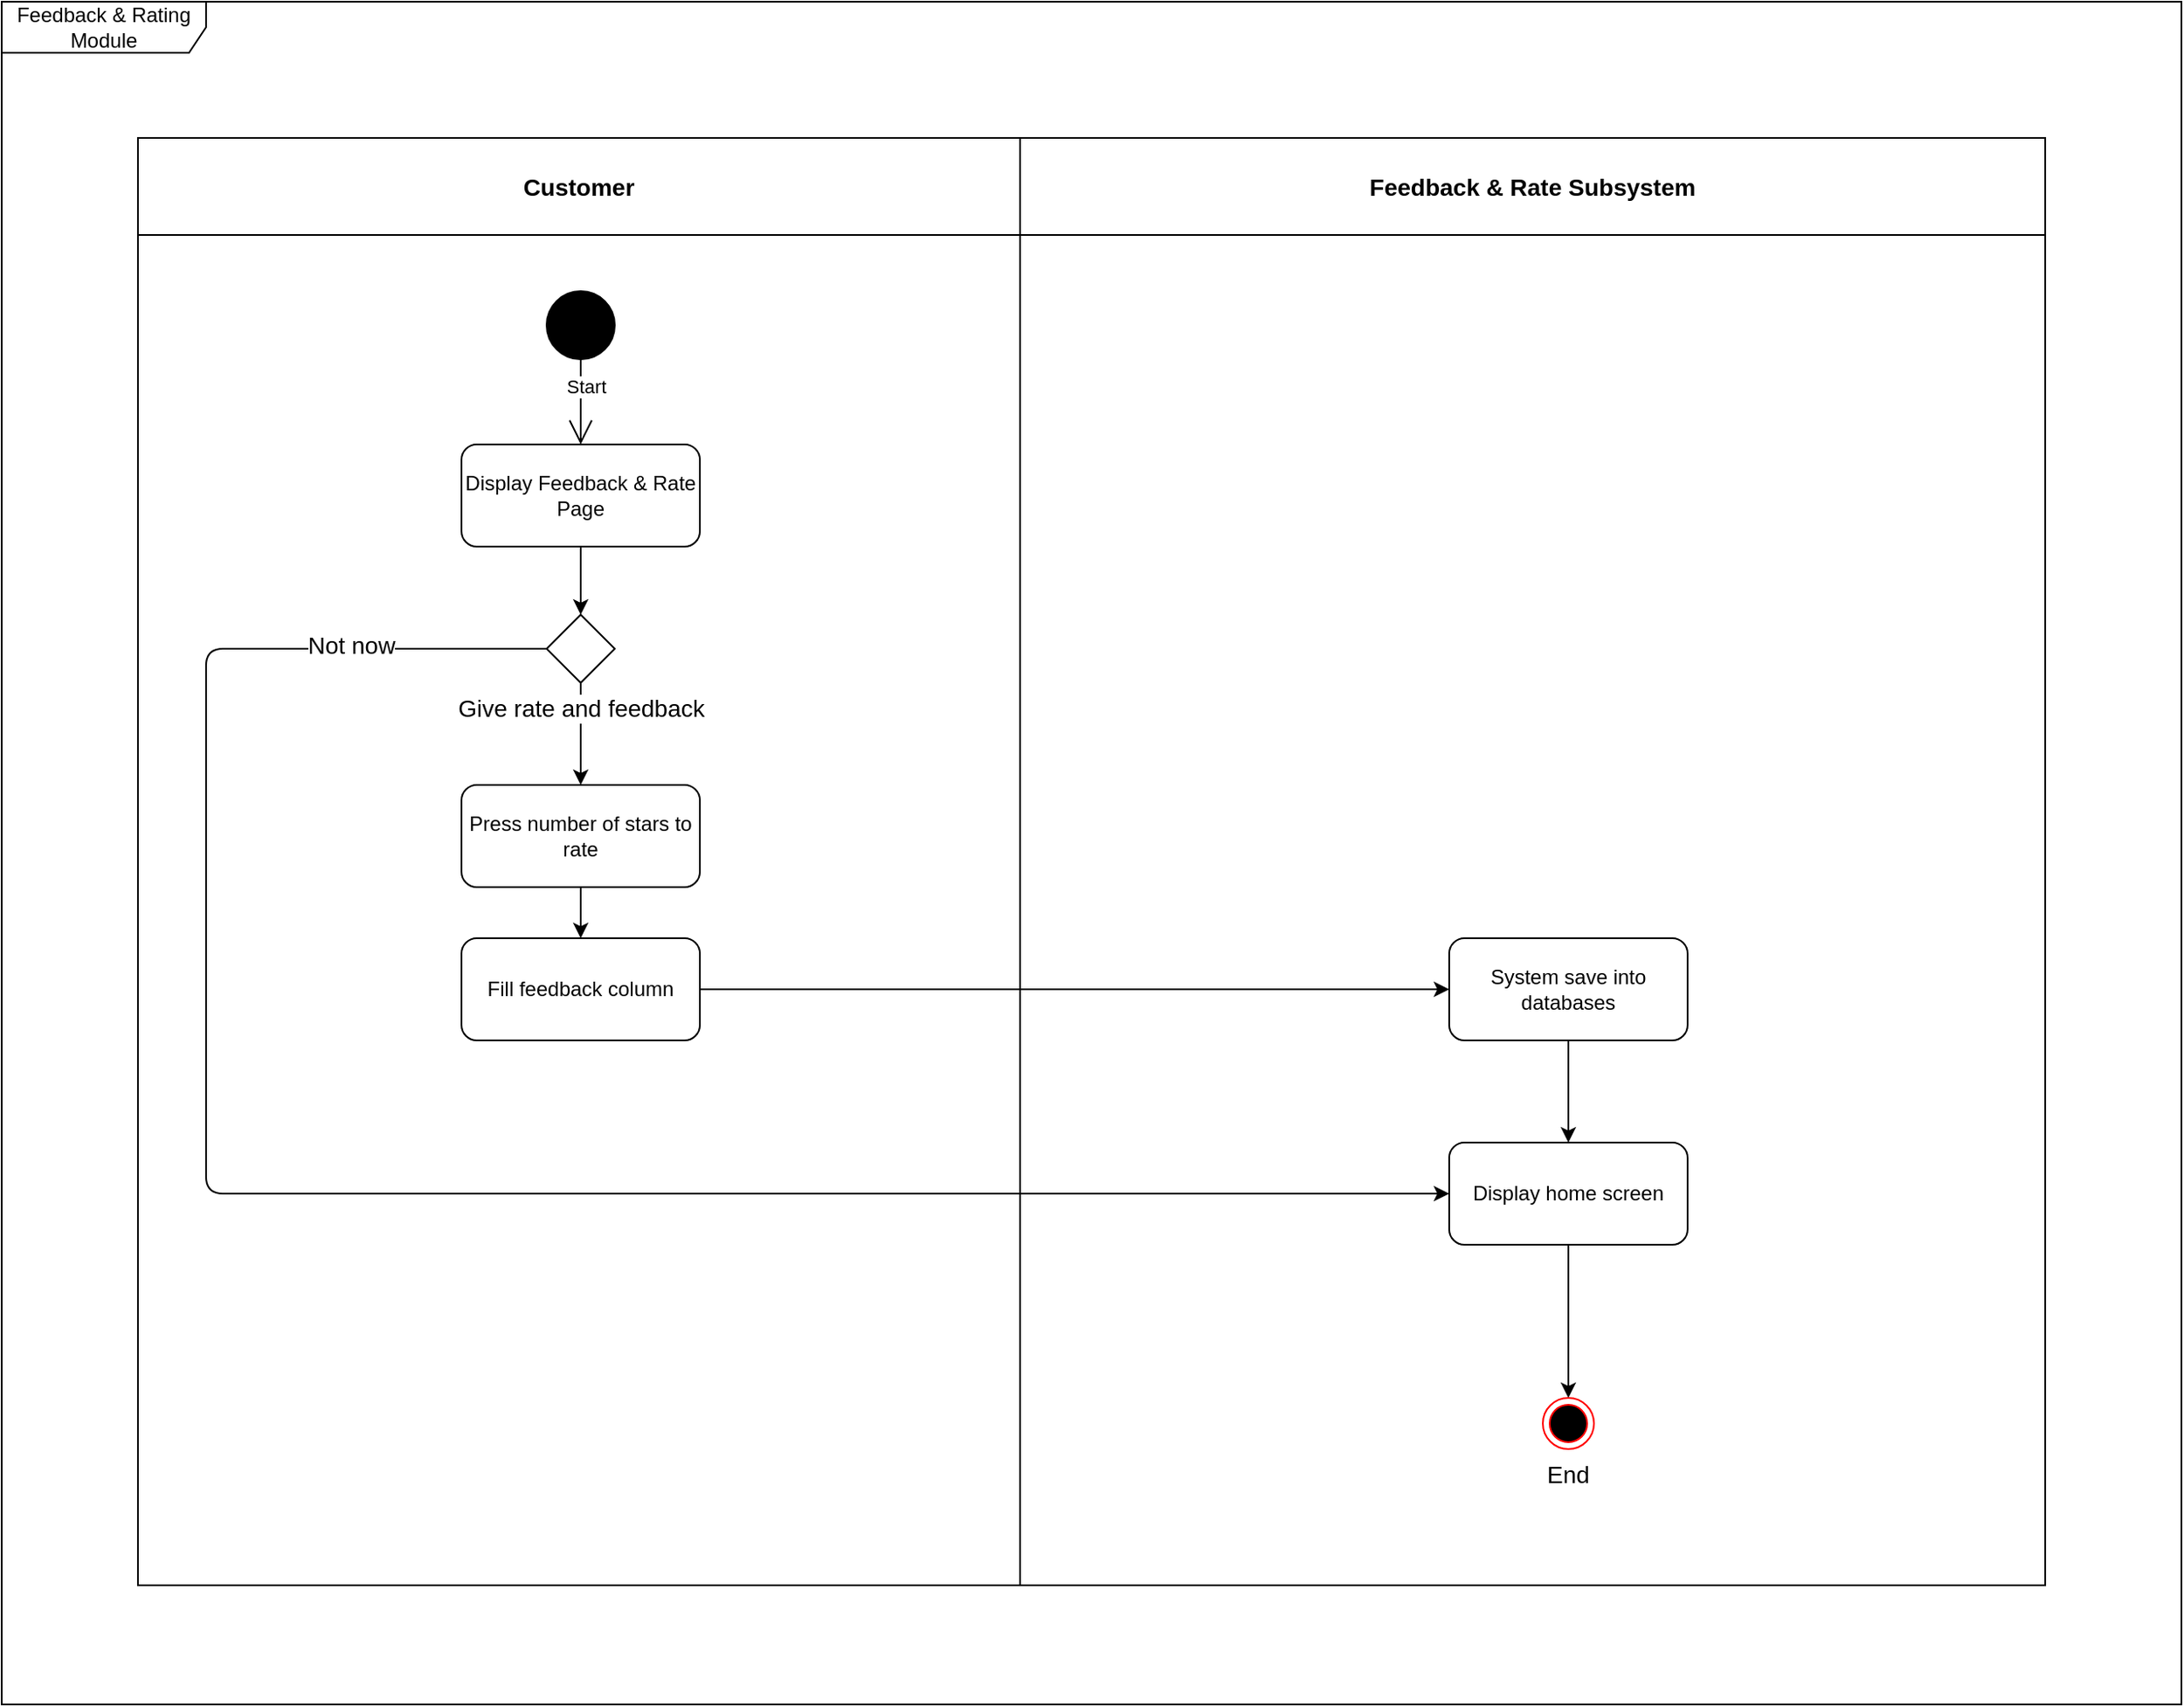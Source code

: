 <mxfile>
    <diagram id="cgpj_AAaFEgeTtbOjMWL" name="Page-1">
        <mxGraphModel dx="2465" dy="1420" grid="1" gridSize="10" guides="1" tooltips="1" connect="1" arrows="1" fold="1" page="1" pageScale="1" pageWidth="1654" pageHeight="2336" math="0" shadow="0">
            <root>
                <mxCell id="0"/>
                <mxCell id="1" parent="0"/>
                <mxCell id="2" value="" style="shape=table;startSize=0;container=1;collapsible=0;childLayout=tableLayout;" parent="1" vertex="1">
                    <mxGeometry x="400" y="120" width="1120" height="850" as="geometry"/>
                </mxCell>
                <mxCell id="3" value="" style="shape=tableRow;horizontal=0;startSize=0;swimlaneHead=0;swimlaneBody=0;top=0;left=0;bottom=0;right=0;collapsible=0;dropTarget=0;fillColor=none;points=[[0,0.5],[1,0.5]];portConstraint=eastwest;" parent="2" vertex="1">
                    <mxGeometry width="1120" height="57" as="geometry"/>
                </mxCell>
                <mxCell id="4" value="&lt;font style=&quot;font-size: 14px;&quot;&gt;&lt;b&gt;Customer&lt;/b&gt;&lt;/font&gt;" style="shape=partialRectangle;html=1;whiteSpace=wrap;connectable=0;overflow=hidden;fillColor=none;top=0;left=0;bottom=0;right=0;pointerEvents=1;" parent="3" vertex="1">
                    <mxGeometry width="518" height="57" as="geometry">
                        <mxRectangle width="518" height="57" as="alternateBounds"/>
                    </mxGeometry>
                </mxCell>
                <mxCell id="5" value="&lt;font style=&quot;font-size: 14px;&quot;&gt;&lt;b&gt;Feedback &amp;amp; Rate Subsystem&lt;/b&gt;&lt;/font&gt;" style="shape=partialRectangle;html=1;whiteSpace=wrap;connectable=0;overflow=hidden;fillColor=none;top=0;left=0;bottom=0;right=0;pointerEvents=1;" parent="3" vertex="1">
                    <mxGeometry x="518" width="602" height="57" as="geometry">
                        <mxRectangle width="602" height="57" as="alternateBounds"/>
                    </mxGeometry>
                </mxCell>
                <mxCell id="6" value="" style="shape=tableRow;horizontal=0;startSize=0;swimlaneHead=0;swimlaneBody=0;top=0;left=0;bottom=0;right=0;collapsible=0;dropTarget=0;fillColor=none;points=[[0,0.5],[1,0.5]];portConstraint=eastwest;" parent="2" vertex="1">
                    <mxGeometry y="57" width="1120" height="793" as="geometry"/>
                </mxCell>
                <mxCell id="7" value="" style="shape=partialRectangle;html=1;whiteSpace=wrap;connectable=0;overflow=hidden;fillColor=none;top=0;left=0;bottom=0;right=0;pointerEvents=1;" parent="6" vertex="1">
                    <mxGeometry width="518" height="793" as="geometry">
                        <mxRectangle width="518" height="793" as="alternateBounds"/>
                    </mxGeometry>
                </mxCell>
                <mxCell id="8" value="" style="shape=partialRectangle;html=1;whiteSpace=wrap;connectable=0;overflow=hidden;fillColor=none;top=0;left=0;bottom=0;right=0;pointerEvents=1;" parent="6" vertex="1">
                    <mxGeometry x="518" width="602" height="793" as="geometry">
                        <mxRectangle width="602" height="793" as="alternateBounds"/>
                    </mxGeometry>
                </mxCell>
                <mxCell id="9" value="" style="shape=ellipse;html=1;fillColor=strokeColor;fontSize=18;fontColor=#ffffff;" parent="1" vertex="1">
                    <mxGeometry x="640" y="210" width="40" height="40" as="geometry"/>
                </mxCell>
                <mxCell id="11" style="edgeStyle=orthogonalEdgeStyle;html=1;elbow=vertical;exitX=1;exitY=0.5;exitDx=0;exitDy=0;" parent="1" source="15" target="23" edge="1">
                    <mxGeometry relative="1" as="geometry">
                        <Array as="points">
                            <mxPoint x="660" y="420"/>
                        </Array>
                    </mxGeometry>
                </mxCell>
                <mxCell id="12" value="&lt;span style=&quot;font-size: 14px;&quot;&gt;Give rate and feedback&lt;/span&gt;" style="edgeLabel;html=1;align=center;verticalAlign=middle;resizable=0;points=[];" parent="11" vertex="1" connectable="0">
                    <mxGeometry x="0.127" y="-2" relative="1" as="geometry">
                        <mxPoint x="2" y="-2" as="offset"/>
                    </mxGeometry>
                </mxCell>
                <mxCell id="13" style="edgeStyle=orthogonalEdgeStyle;html=1;entryX=0;entryY=0.5;entryDx=0;entryDy=0;elbow=vertical;exitX=0;exitY=0.5;exitDx=0;exitDy=0;" parent="1" source="15" target="21" edge="1">
                    <mxGeometry relative="1" as="geometry">
                        <Array as="points">
                            <mxPoint x="440" y="420"/>
                            <mxPoint x="440" y="740"/>
                        </Array>
                    </mxGeometry>
                </mxCell>
                <mxCell id="15" value="" style="shape=rhombus;html=1;labelPosition=right;align=left;verticalAlign=middle" parent="1" vertex="1">
                    <mxGeometry x="640" y="400" width="40" height="40" as="geometry"/>
                </mxCell>
                <mxCell id="16" value="" style="edgeStyle=elbowEdgeStyle;html=1;elbow=horizontal;align=right;verticalAlign=bottom;rounded=0;labelBackgroundColor=none;endArrow=open;endSize=12;exitX=0.5;exitY=1;exitDx=0;exitDy=0;" parent="1" source="9" target="55" edge="1">
                    <mxGeometry relative="1" as="geometry">
                        <mxPoint x="580" y="260" as="sourcePoint"/>
                        <mxPoint x="660" y="400" as="targetPoint"/>
                    </mxGeometry>
                </mxCell>
                <mxCell id="17" value="Start" style="edgeLabel;html=1;align=center;verticalAlign=middle;resizable=0;points=[];" parent="16" vertex="1" connectable="0">
                    <mxGeometry x="-0.383" y="3" relative="1" as="geometry">
                        <mxPoint as="offset"/>
                    </mxGeometry>
                </mxCell>
                <mxCell id="58" style="edgeStyle=orthogonalEdgeStyle;html=1;entryX=0;entryY=0.5;entryDx=0;entryDy=0;" parent="1" source="19" target="57" edge="1">
                    <mxGeometry relative="1" as="geometry"/>
                </mxCell>
                <mxCell id="19" value="Fill feedback column" style="rounded=1;whiteSpace=wrap;html=1;" parent="1" vertex="1">
                    <mxGeometry x="590" y="590" width="140" height="60" as="geometry"/>
                </mxCell>
                <mxCell id="64" style="edgeStyle=orthogonalEdgeStyle;html=1;entryX=0.5;entryY=0;entryDx=0;entryDy=0;" parent="1" source="21" target="49" edge="1">
                    <mxGeometry relative="1" as="geometry"/>
                </mxCell>
                <mxCell id="21" value="Display home screen" style="rounded=1;whiteSpace=wrap;html=1;" parent="1" vertex="1">
                    <mxGeometry x="1170" y="710" width="140" height="60" as="geometry"/>
                </mxCell>
                <mxCell id="22" style="edgeStyle=orthogonalEdgeStyle;html=1;entryX=0.5;entryY=0;entryDx=0;entryDy=0;elbow=vertical;exitX=0.5;exitY=1;exitDx=0;exitDy=0;" parent="1" source="23" target="19" edge="1">
                    <mxGeometry relative="1" as="geometry">
                        <mxPoint x="1030.059" y="310" as="sourcePoint"/>
                        <Array as="points"/>
                    </mxGeometry>
                </mxCell>
                <mxCell id="23" value="Press number of stars to rate" style="rounded=1;whiteSpace=wrap;html=1;" parent="1" vertex="1">
                    <mxGeometry x="590" y="500" width="140" height="60" as="geometry"/>
                </mxCell>
                <mxCell id="49" value="Ee" style="ellipse;html=1;shape=endState;fillColor=#000000;strokeColor=#ff0000;fontSize=14;" parent="1" vertex="1">
                    <mxGeometry x="1225" y="860" width="30" height="30" as="geometry"/>
                </mxCell>
                <mxCell id="56" style="edgeStyle=none;html=1;" parent="1" source="55" edge="1">
                    <mxGeometry relative="1" as="geometry">
                        <mxPoint x="660" y="400" as="targetPoint"/>
                    </mxGeometry>
                </mxCell>
                <mxCell id="55" value="Display Feedback &amp;amp; Rate Page" style="rounded=1;whiteSpace=wrap;html=1;" parent="1" vertex="1">
                    <mxGeometry x="590" y="300" width="140" height="60" as="geometry"/>
                </mxCell>
                <mxCell id="59" style="edgeStyle=orthogonalEdgeStyle;html=1;entryX=0.5;entryY=0;entryDx=0;entryDy=0;" parent="1" source="57" target="21" edge="1">
                    <mxGeometry relative="1" as="geometry"/>
                </mxCell>
                <mxCell id="57" value="System save into databases" style="rounded=1;whiteSpace=wrap;html=1;" parent="1" vertex="1">
                    <mxGeometry x="1170" y="590" width="140" height="60" as="geometry"/>
                </mxCell>
                <mxCell id="63" value="End" style="text;html=1;strokeColor=none;fillColor=none;align=center;verticalAlign=middle;whiteSpace=wrap;rounded=0;fontSize=14;" parent="1" vertex="1">
                    <mxGeometry x="1210" y="890" width="60" height="30" as="geometry"/>
                </mxCell>
                <mxCell id="65" value="&lt;font style=&quot;font-size: 14px;&quot;&gt;Not now&lt;/font&gt;" style="edgeLabel;html=1;align=center;verticalAlign=middle;resizable=0;points=[];" parent="1" vertex="1" connectable="0">
                    <mxGeometry x="850.001" y="740" as="geometry">
                        <mxPoint x="-325" y="-322" as="offset"/>
                    </mxGeometry>
                </mxCell>
                <mxCell id="69" value="Feedback &amp;amp; Rating Module" style="shape=umlFrame;whiteSpace=wrap;html=1;width=120;height=30;" parent="1" vertex="1">
                    <mxGeometry x="320" y="40" width="1280" height="1000" as="geometry"/>
                </mxCell>
            </root>
        </mxGraphModel>
    </diagram>
</mxfile>